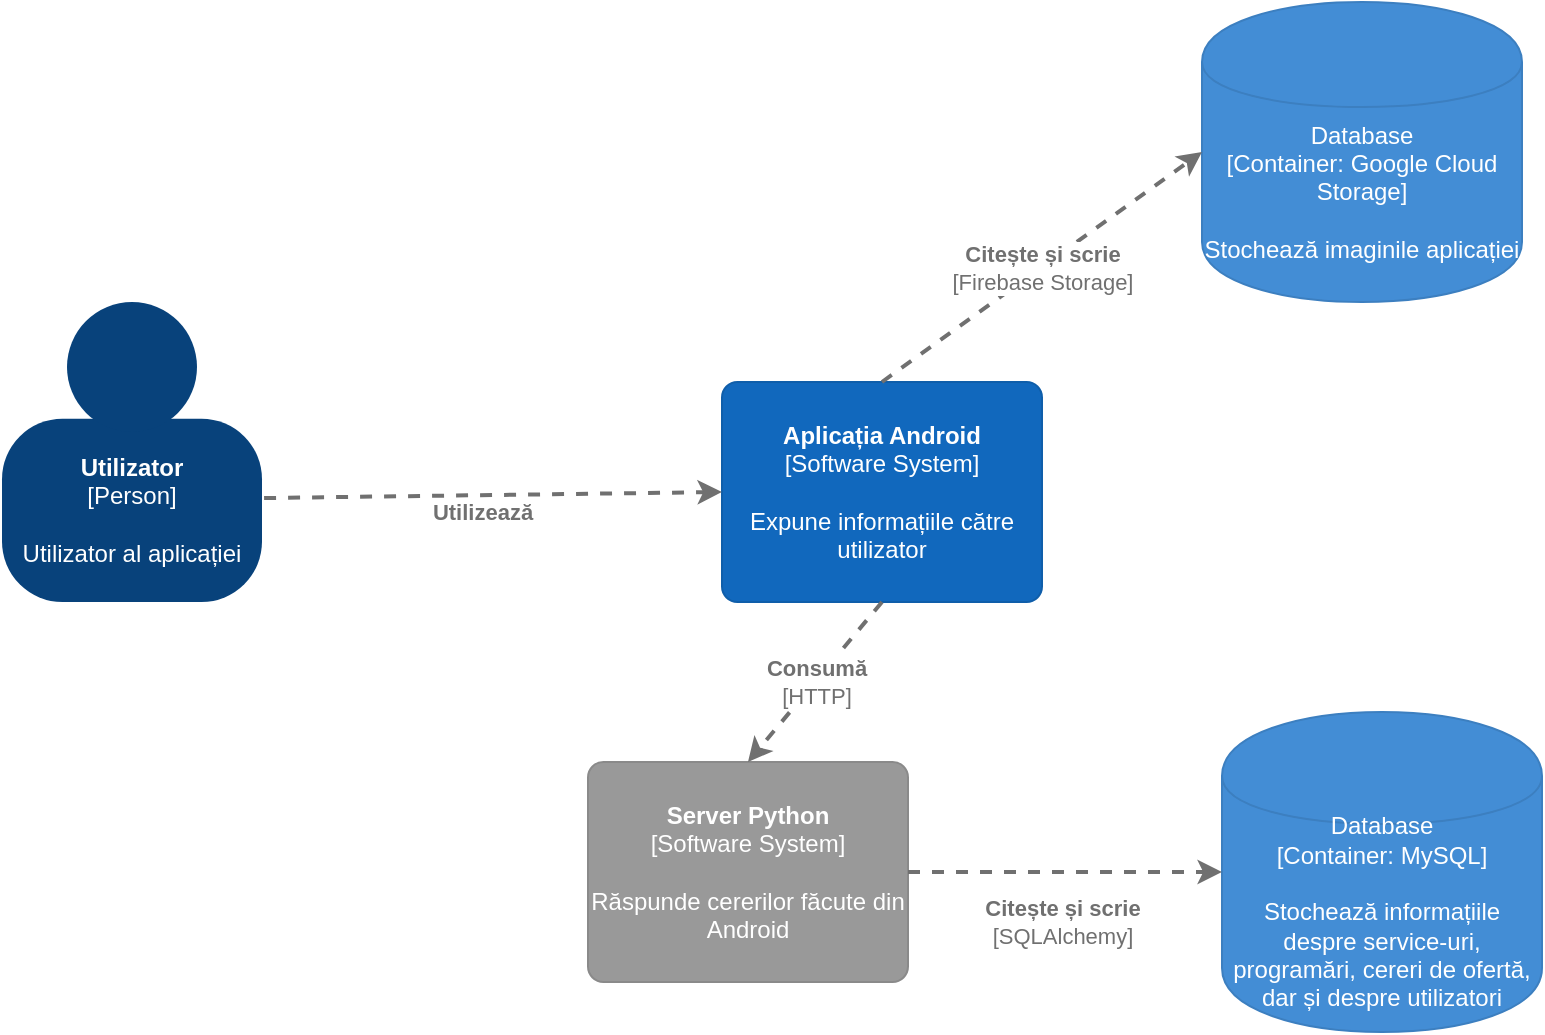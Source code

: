 <mxfile version="12.6.1" type="device"><diagram id="eeAJ_Nmy85omWbGwOAvI" name="Page-1"><mxGraphModel dx="1422" dy="804" grid="1" gridSize="10" guides="1" tooltips="1" connect="1" arrows="1" fold="1" page="1" pageScale="1" pageWidth="827" pageHeight="1169" math="0" shadow="0"><root><mxCell id="0"/><mxCell id="1" parent="0"/><mxCell id="4OEYKj_8ZsSOCeDo6pbK-1" value="" style="group;rounded=0;labelBackgroundColor=none;fillColor=none;fontColor=#ffffff;align=center;html=1;" vertex="1" connectable="0" parent="1"><mxGeometry x="40" y="410" width="130" height="150" as="geometry"/><C4Person as="c4"/></mxCell><object label="&lt;b&gt;Utilizator&lt;/b&gt;&lt;br&gt;&lt;div&gt;[Person]&lt;/div&gt;&lt;div&gt;&lt;br&gt;&lt;/div&gt;&lt;div&gt;Utilizator al aplicației&lt;/div&gt;" placeholders="1" c4Name="name" c4Type="body" c4Description="Description" id="4OEYKj_8ZsSOCeDo6pbK-2"><mxCell style="rounded=1;whiteSpace=wrap;html=1;labelBackgroundColor=none;fillColor=#08427b;fontColor=#ffffff;align=center;arcSize=33;strokeColor=3c7fc0;" vertex="1" parent="4OEYKj_8ZsSOCeDo6pbK-1"><mxGeometry y="58.333" width="130" height="91.667" as="geometry"/><C4Person as="c4"/></mxCell></object><mxCell id="4OEYKj_8ZsSOCeDo6pbK-3" value="" style="ellipse;whiteSpace=wrap;html=1;aspect=fixed;rounded=0;labelBackgroundColor=none;fillColor=#08427b;fontSize=12;fontColor=#ffffff;align=center;strokeColor=3c7fc0;" vertex="1" parent="4OEYKj_8ZsSOCeDo6pbK-1"><mxGeometry x="32.5" width="65" height="65" as="geometry"/><C4Person as="c4"/></mxCell><object label="&lt;span&gt;Database&lt;/span&gt;&lt;div&gt;[Container:&amp;nbsp;Google Cloud Storage]&lt;/div&gt;&lt;div&gt;&lt;br&gt;&lt;/div&gt;&lt;div&gt;Stochează imaginile aplicației&lt;/div&gt;" placeholders="1" c4Type="Database" c4Technology="technology" c4Description="Description" id="4OEYKj_8ZsSOCeDo6pbK-4"><mxCell style="shape=cylinder;whiteSpace=wrap;html=1;boundedLbl=1;rounded=0;labelBackgroundColor=none;fillColor=#438dd5;fontSize=12;fontColor=#ffffff;align=center;strokeColor=#3c7fc0;" vertex="1" parent="1"><mxGeometry x="640" y="260" width="160" height="150" as="geometry"/><C4Database as="c4"/></mxCell></object><object label="&lt;b&gt;Aplicația Android&lt;/b&gt;&lt;br&gt;&lt;div&gt;[Software System]&lt;/div&gt;&lt;div&gt;&lt;br&gt;&lt;/div&gt;&lt;div&gt;Expune informațiile către utilizator&lt;/div&gt;" placeholders="1" c4Name="name" c4Type="SoftwareSystem" c4Description="Description" id="4OEYKj_8ZsSOCeDo6pbK-5"><mxCell style="rounded=1;whiteSpace=wrap;html=1;labelBackgroundColor=none;fillColor=#1168bd;fontColor=#ffffff;align=center;arcSize=7;strokeColor=#0f5eaa;" vertex="1" parent="1"><mxGeometry x="400" y="450" width="160" height="110" as="geometry"/><C4SoftwareSystem as="c4"/></mxCell></object><object label="&lt;b&gt;Server Python&lt;/b&gt;&lt;br&gt;&lt;div&gt;[Software System]&lt;/div&gt;&lt;div&gt;&lt;br&gt;&lt;/div&gt;&lt;div&gt;Răspunde cererilor făcute din Android&lt;/div&gt;" placeholders="1" c4Name="name" c4Type="SoftwareSystemDependency" c4Description="Description" id="4OEYKj_8ZsSOCeDo6pbK-6"><mxCell style="rounded=1;whiteSpace=wrap;html=1;labelBackgroundColor=none;fillColor=#999999;fontColor=#ffffff;align=center;arcSize=7;strokeColor=#8a8a8a;" vertex="1" parent="1"><mxGeometry x="333" y="640" width="160" height="110" as="geometry"/><C4SoftwareSystemDependency as="c4"/></mxCell></object><object label="&lt;span&gt;Database&lt;/span&gt;&lt;div&gt;[Container:&amp;nbsp;MySQL]&lt;/div&gt;&lt;div&gt;&lt;br&gt;&lt;/div&gt;&lt;div&gt;Stochează informațiile despre service-uri, programări, cereri de ofertă, dar și despre utilizatori&lt;/div&gt;" placeholders="1" c4Type="Database" c4Technology="technology" c4Description="Description" id="4OEYKj_8ZsSOCeDo6pbK-7"><mxCell style="shape=cylinder;whiteSpace=wrap;html=1;boundedLbl=1;rounded=0;labelBackgroundColor=none;fillColor=#438dd5;fontSize=12;fontColor=#ffffff;align=center;strokeColor=#3c7fc0;" vertex="1" parent="1"><mxGeometry x="650" y="615" width="160" height="160" as="geometry"/><C4Database as="c4"/></mxCell></object><object label="&lt;div style=&quot;text-align: left&quot;&gt;&lt;div style=&quot;text-align: center&quot;&gt;&lt;b&gt;Utilizează&lt;/b&gt;&lt;/div&gt;&lt;/div&gt;" c4Type="Relationship" c4Description="Description" c4Technology="technology" id="4OEYKj_8ZsSOCeDo6pbK-8"><mxCell style="edgeStyle=none;rounded=0;html=1;entryX=0;entryY=0.5;jettySize=auto;orthogonalLoop=1;strokeColor=#707070;strokeWidth=2;fontColor=#707070;jumpStyle=none;dashed=1;entryDx=0;entryDy=0;exitX=1.008;exitY=0.433;exitDx=0;exitDy=0;exitPerimeter=0;" edge="1" parent="1" source="4OEYKj_8ZsSOCeDo6pbK-2" target="4OEYKj_8ZsSOCeDo6pbK-5"><mxGeometry x="-0.049" y="-8" width="160" relative="1" as="geometry"><mxPoint x="40" y="800" as="sourcePoint"/><mxPoint x="200" y="800" as="targetPoint"/><mxPoint as="offset"/></mxGeometry><C4Relationship as="c4"/></mxCell></object><object label="&lt;div style=&quot;text-align: left&quot;&gt;&lt;div style=&quot;text-align: center&quot;&gt;&lt;b&gt;Consumă&lt;/b&gt;&lt;/div&gt;&lt;div style=&quot;text-align: center&quot;&gt;[HTTP]&lt;/div&gt;&lt;/div&gt;" c4Type="Relationship" c4Description="Description" c4Technology="technology" id="4OEYKj_8ZsSOCeDo6pbK-9"><mxCell style="edgeStyle=none;rounded=0;html=1;entryX=0.5;entryY=0;jettySize=auto;orthogonalLoop=1;strokeColor=#707070;strokeWidth=2;fontColor=#707070;jumpStyle=none;dashed=1;entryDx=0;entryDy=0;exitX=0.5;exitY=1;exitDx=0;exitDy=0;" edge="1" parent="1" source="4OEYKj_8ZsSOCeDo6pbK-5" target="4OEYKj_8ZsSOCeDo6pbK-6"><mxGeometry width="160" relative="1" as="geometry"><mxPoint x="40" y="800" as="sourcePoint"/><mxPoint x="200" y="800" as="targetPoint"/></mxGeometry><C4Relationship as="c4"/></mxCell></object><object label="&lt;div style=&quot;text-align: left&quot;&gt;&lt;div style=&quot;text-align: center&quot;&gt;&lt;b&gt;Citește și scrie&lt;/b&gt;&lt;/div&gt;&lt;div style=&quot;text-align: center&quot;&gt;[SQLAlchemy]&lt;/div&gt;&lt;/div&gt;" c4Type="Relationship" c4Description="Description" c4Technology="technology" id="4OEYKj_8ZsSOCeDo6pbK-10"><mxCell style="edgeStyle=none;rounded=0;html=1;entryX=0;entryY=0.5;jettySize=auto;orthogonalLoop=1;strokeColor=#707070;strokeWidth=2;fontColor=#707070;jumpStyle=none;dashed=1;entryDx=0;entryDy=0;" edge="1" parent="1" source="4OEYKj_8ZsSOCeDo6pbK-6" target="4OEYKj_8ZsSOCeDo6pbK-7"><mxGeometry x="-0.019" y="-25" width="160" relative="1" as="geometry"><mxPoint x="40" y="800" as="sourcePoint"/><mxPoint x="200" y="800" as="targetPoint"/><mxPoint as="offset"/></mxGeometry><C4Relationship as="c4"/></mxCell></object><object label="&lt;div style=&quot;text-align: left&quot;&gt;&lt;div style=&quot;text-align: center&quot;&gt;&lt;b&gt;Citește și scrie&lt;/b&gt;&lt;/div&gt;&lt;div style=&quot;text-align: center&quot;&gt;[Firebase Storage]&lt;/div&gt;&lt;/div&gt;" c4Type="Relationship" c4Description="Description" c4Technology="technology" id="4OEYKj_8ZsSOCeDo6pbK-11"><mxCell style="edgeStyle=none;rounded=0;html=1;entryX=0;entryY=0.5;jettySize=auto;orthogonalLoop=1;strokeColor=#707070;strokeWidth=2;fontColor=#707070;jumpStyle=none;dashed=1;entryDx=0;entryDy=0;exitX=0.5;exitY=0;exitDx=0;exitDy=0;" edge="1" parent="1" source="4OEYKj_8ZsSOCeDo6pbK-5" target="4OEYKj_8ZsSOCeDo6pbK-4"><mxGeometry width="160" relative="1" as="geometry"><mxPoint x="40" y="800" as="sourcePoint"/><mxPoint x="200" y="800" as="targetPoint"/></mxGeometry><C4Relationship as="c4"/></mxCell></object></root></mxGraphModel></diagram></mxfile>